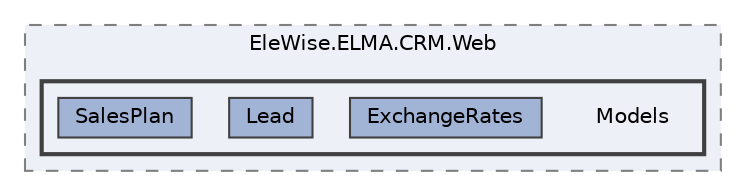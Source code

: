 digraph "Web/Modules/EleWise.ELMA.CRM.Web/Models"
{
 // LATEX_PDF_SIZE
  bgcolor="transparent";
  edge [fontname=Helvetica,fontsize=10,labelfontname=Helvetica,labelfontsize=10];
  node [fontname=Helvetica,fontsize=10,shape=box,height=0.2,width=0.4];
  compound=true
  subgraph clusterdir_4fb32d53c93fcd68829c576cb877833d {
    graph [ bgcolor="#edf0f7", pencolor="grey50", label="EleWise.ELMA.CRM.Web", fontname=Helvetica,fontsize=10 style="filled,dashed", URL="dir_4fb32d53c93fcd68829c576cb877833d.html",tooltip=""]
  subgraph clusterdir_f0cfb9a2c23bce63d73b9ea6df65f22e {
    graph [ bgcolor="#edf0f7", pencolor="grey25", label="", fontname=Helvetica,fontsize=10 style="filled,bold", URL="dir_f0cfb9a2c23bce63d73b9ea6df65f22e.html",tooltip=""]
    dir_f0cfb9a2c23bce63d73b9ea6df65f22e [shape=plaintext, label="Models"];
  dir_1ebccb8fa247ce2f62ede6ad7543b632 [label="ExchangeRates", fillcolor="#a2b4d6", color="grey25", style="filled", URL="dir_1ebccb8fa247ce2f62ede6ad7543b632.html",tooltip=""];
  dir_96550465a0404eb4f1cf2ca7d972b16b [label="Lead", fillcolor="#a2b4d6", color="grey25", style="filled", URL="dir_96550465a0404eb4f1cf2ca7d972b16b.html",tooltip=""];
  dir_2b53cf8e91cc767e3bb0e0b24bb3ba76 [label="SalesPlan", fillcolor="#a2b4d6", color="grey25", style="filled", URL="dir_2b53cf8e91cc767e3bb0e0b24bb3ba76.html",tooltip=""];
  }
  }
}
